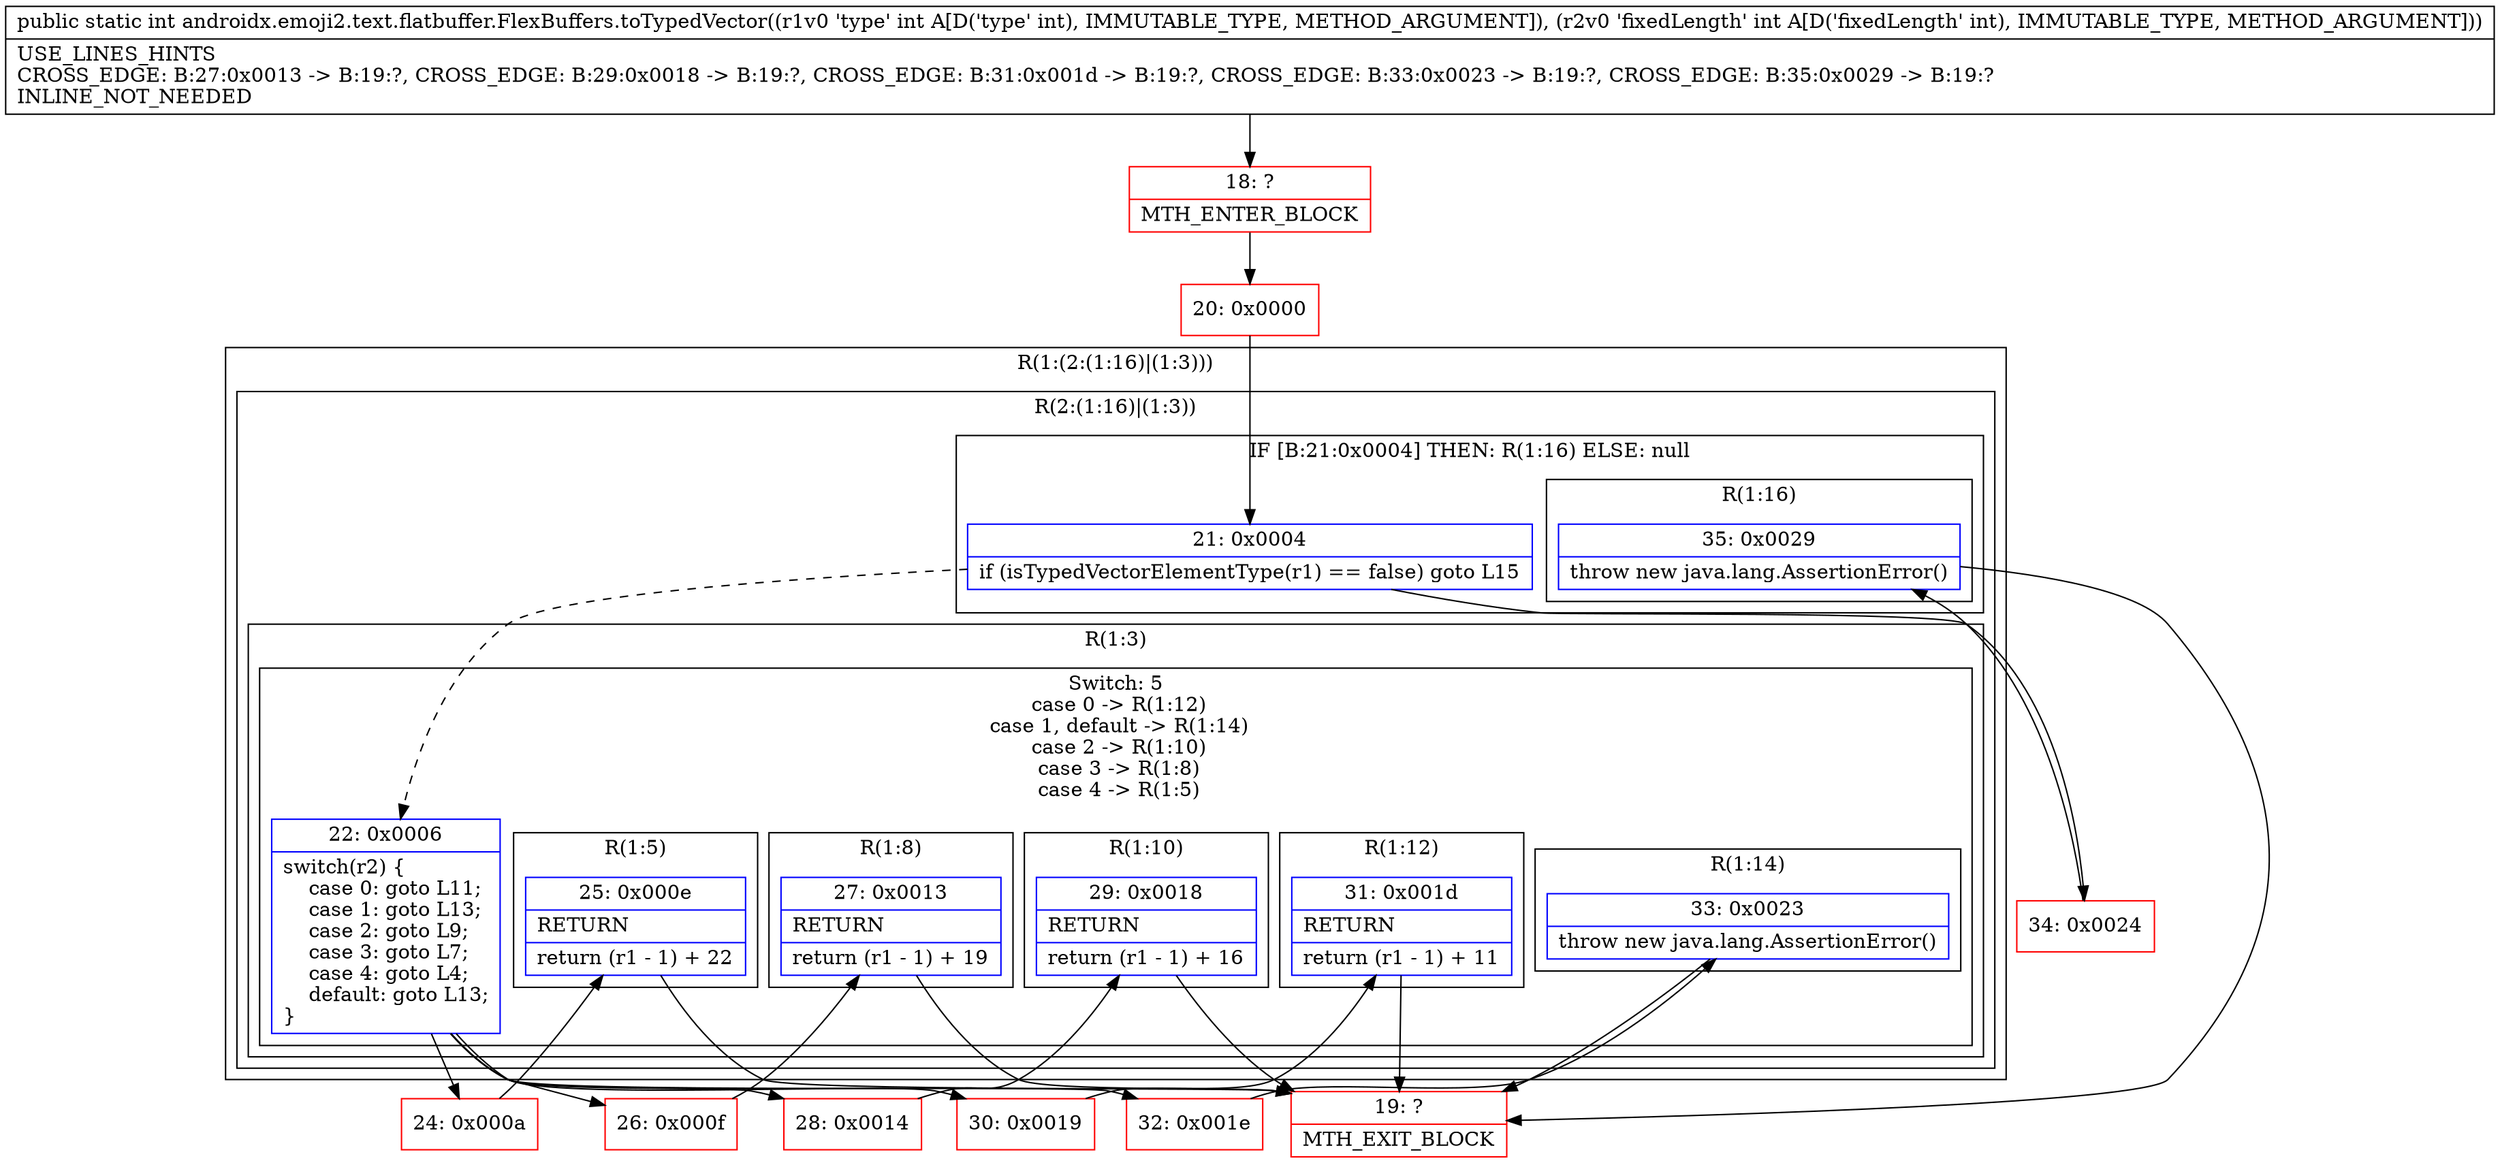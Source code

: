 digraph "CFG forandroidx.emoji2.text.flatbuffer.FlexBuffers.toTypedVector(II)I" {
subgraph cluster_Region_968561270 {
label = "R(1:(2:(1:16)|(1:3)))";
node [shape=record,color=blue];
subgraph cluster_Region_1246873625 {
label = "R(2:(1:16)|(1:3))";
node [shape=record,color=blue];
subgraph cluster_IfRegion_529436914 {
label = "IF [B:21:0x0004] THEN: R(1:16) ELSE: null";
node [shape=record,color=blue];
Node_21 [shape=record,label="{21\:\ 0x0004|if (isTypedVectorElementType(r1) == false) goto L15\l}"];
subgraph cluster_Region_273696375 {
label = "R(1:16)";
node [shape=record,color=blue];
Node_35 [shape=record,label="{35\:\ 0x0029|throw new java.lang.AssertionError()\l}"];
}
}
subgraph cluster_Region_1905909417 {
label = "R(1:3)";
node [shape=record,color=blue];
subgraph cluster_SwitchRegion_902611331 {
label = "Switch: 5
 case 0 -> R(1:12)
 case 1, default -> R(1:14)
 case 2 -> R(1:10)
 case 3 -> R(1:8)
 case 4 -> R(1:5)";
node [shape=record,color=blue];
Node_22 [shape=record,label="{22\:\ 0x0006|switch(r2) \{\l    case 0: goto L11;\l    case 1: goto L13;\l    case 2: goto L9;\l    case 3: goto L7;\l    case 4: goto L4;\l    default: goto L13;\l\}\l}"];
subgraph cluster_Region_1580125896 {
label = "R(1:12)";
node [shape=record,color=blue];
Node_31 [shape=record,label="{31\:\ 0x001d|RETURN\l|return (r1 \- 1) + 11\l}"];
}
subgraph cluster_Region_1281312900 {
label = "R(1:14)";
node [shape=record,color=blue];
Node_33 [shape=record,label="{33\:\ 0x0023|throw new java.lang.AssertionError()\l}"];
}
subgraph cluster_Region_1938598704 {
label = "R(1:10)";
node [shape=record,color=blue];
Node_29 [shape=record,label="{29\:\ 0x0018|RETURN\l|return (r1 \- 1) + 16\l}"];
}
subgraph cluster_Region_538950683 {
label = "R(1:8)";
node [shape=record,color=blue];
Node_27 [shape=record,label="{27\:\ 0x0013|RETURN\l|return (r1 \- 1) + 19\l}"];
}
subgraph cluster_Region_149909086 {
label = "R(1:5)";
node [shape=record,color=blue];
Node_25 [shape=record,label="{25\:\ 0x000e|RETURN\l|return (r1 \- 1) + 22\l}"];
}
}
}
}
}
Node_18 [shape=record,color=red,label="{18\:\ ?|MTH_ENTER_BLOCK\l}"];
Node_20 [shape=record,color=red,label="{20\:\ 0x0000}"];
Node_24 [shape=record,color=red,label="{24\:\ 0x000a}"];
Node_19 [shape=record,color=red,label="{19\:\ ?|MTH_EXIT_BLOCK\l}"];
Node_26 [shape=record,color=red,label="{26\:\ 0x000f}"];
Node_28 [shape=record,color=red,label="{28\:\ 0x0014}"];
Node_30 [shape=record,color=red,label="{30\:\ 0x0019}"];
Node_32 [shape=record,color=red,label="{32\:\ 0x001e}"];
Node_34 [shape=record,color=red,label="{34\:\ 0x0024}"];
MethodNode[shape=record,label="{public static int androidx.emoji2.text.flatbuffer.FlexBuffers.toTypedVector((r1v0 'type' int A[D('type' int), IMMUTABLE_TYPE, METHOD_ARGUMENT]), (r2v0 'fixedLength' int A[D('fixedLength' int), IMMUTABLE_TYPE, METHOD_ARGUMENT]))  | USE_LINES_HINTS\lCROSS_EDGE: B:27:0x0013 \-\> B:19:?, CROSS_EDGE: B:29:0x0018 \-\> B:19:?, CROSS_EDGE: B:31:0x001d \-\> B:19:?, CROSS_EDGE: B:33:0x0023 \-\> B:19:?, CROSS_EDGE: B:35:0x0029 \-\> B:19:?\lINLINE_NOT_NEEDED\l}"];
MethodNode -> Node_18;Node_21 -> Node_22[style=dashed];
Node_21 -> Node_34;
Node_35 -> Node_19;
Node_22 -> Node_24;
Node_22 -> Node_26;
Node_22 -> Node_28;
Node_22 -> Node_30;
Node_22 -> Node_32;
Node_31 -> Node_19;
Node_33 -> Node_19;
Node_29 -> Node_19;
Node_27 -> Node_19;
Node_25 -> Node_19;
Node_18 -> Node_20;
Node_20 -> Node_21;
Node_24 -> Node_25;
Node_26 -> Node_27;
Node_28 -> Node_29;
Node_30 -> Node_31;
Node_32 -> Node_33;
Node_34 -> Node_35;
}

